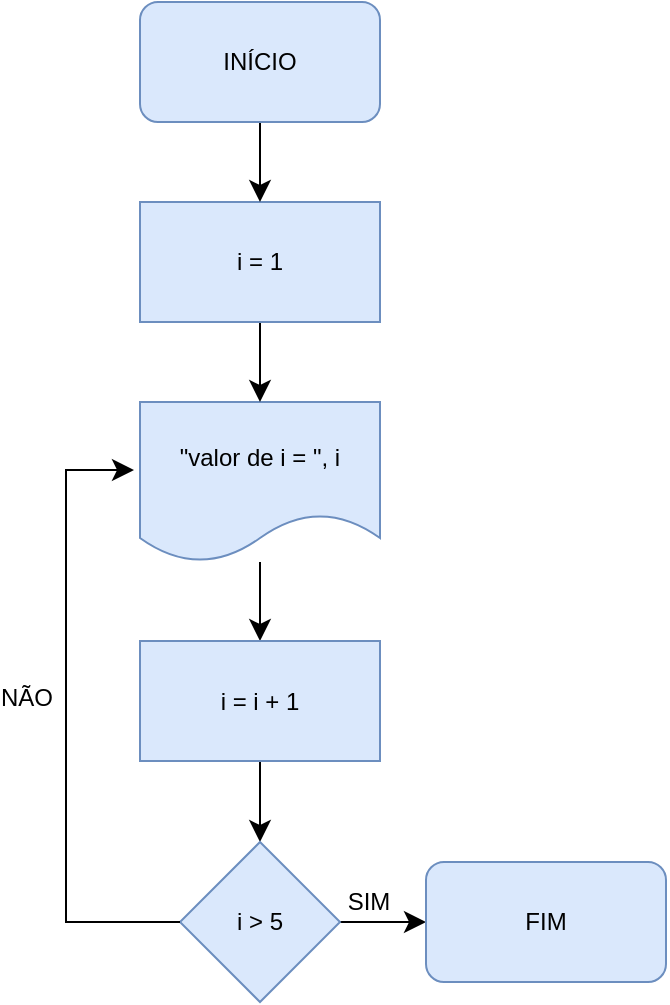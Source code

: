 <mxfile version="26.0.12">
  <diagram name="Página-1" id="ZG89Vh-_nIyCFlYWtU8B">
    <mxGraphModel dx="3052" dy="2458" grid="1" gridSize="10" guides="1" tooltips="1" connect="1" arrows="1" fold="1" page="1" pageScale="1" pageWidth="1169" pageHeight="827" math="0" shadow="0">
      <root>
        <mxCell id="0" />
        <mxCell id="1" parent="0" />
        <mxCell id="Uvg-IymhiJ07D4PzWDys-4" value="" style="edgeStyle=none;curved=1;rounded=0;orthogonalLoop=1;jettySize=auto;html=1;fontSize=12;startSize=8;endSize=8;" parent="1" source="Uvg-IymhiJ07D4PzWDys-1" target="Uvg-IymhiJ07D4PzWDys-3" edge="1">
          <mxGeometry relative="1" as="geometry" />
        </mxCell>
        <mxCell id="Uvg-IymhiJ07D4PzWDys-1" value="&quot;valor de i = &quot;, i" style="shape=document;whiteSpace=wrap;html=1;boundedLbl=1;fillColor=#dae8fc;strokeColor=#6c8ebf;" parent="1" vertex="1">
          <mxGeometry x="-1866" y="-1290" width="120" height="80" as="geometry" />
        </mxCell>
        <mxCell id="Uvg-IymhiJ07D4PzWDys-6" value="" style="edgeStyle=none;curved=1;rounded=0;orthogonalLoop=1;jettySize=auto;html=1;fontSize=12;startSize=8;endSize=8;" parent="1" source="Uvg-IymhiJ07D4PzWDys-3" target="Uvg-IymhiJ07D4PzWDys-5" edge="1">
          <mxGeometry relative="1" as="geometry" />
        </mxCell>
        <mxCell id="Uvg-IymhiJ07D4PzWDys-3" value="i = i + 1" style="whiteSpace=wrap;html=1;fillColor=#dae8fc;strokeColor=#6c8ebf;" parent="1" vertex="1">
          <mxGeometry x="-1866" y="-1170.5" width="120" height="60" as="geometry" />
        </mxCell>
        <mxCell id="Uvg-IymhiJ07D4PzWDys-9" value="" style="edgeStyle=none;curved=1;rounded=0;orthogonalLoop=1;jettySize=auto;html=1;fontSize=12;startSize=8;endSize=8;" parent="1" source="Uvg-IymhiJ07D4PzWDys-5" target="Uvg-IymhiJ07D4PzWDys-8" edge="1">
          <mxGeometry relative="1" as="geometry" />
        </mxCell>
        <mxCell id="Uvg-IymhiJ07D4PzWDys-10" value="SIM" style="edgeLabel;html=1;align=center;verticalAlign=middle;resizable=0;points=[];fontSize=12;labelBackgroundColor=none;" parent="Uvg-IymhiJ07D4PzWDys-9" vertex="1" connectable="0">
          <mxGeometry x="-0.34" y="-2" relative="1" as="geometry">
            <mxPoint y="-12" as="offset" />
          </mxGeometry>
        </mxCell>
        <mxCell id="Uvg-IymhiJ07D4PzWDys-5" value="i &amp;gt; 5" style="rhombus;whiteSpace=wrap;html=1;fillColor=#dae8fc;strokeColor=#6c8ebf;" parent="1" vertex="1">
          <mxGeometry x="-1846" y="-1070" width="80" height="80" as="geometry" />
        </mxCell>
        <mxCell id="Uvg-IymhiJ07D4PzWDys-7" style="edgeStyle=none;curved=0;rounded=0;orthogonalLoop=1;jettySize=auto;html=1;entryX=-0.025;entryY=0.425;entryDx=0;entryDy=0;entryPerimeter=0;fontSize=12;startSize=8;endSize=8;" parent="1" source="Uvg-IymhiJ07D4PzWDys-5" target="Uvg-IymhiJ07D4PzWDys-1" edge="1">
          <mxGeometry relative="1" as="geometry">
            <Array as="points">
              <mxPoint x="-1903" y="-1030" />
              <mxPoint x="-1903" y="-1256" />
            </Array>
          </mxGeometry>
        </mxCell>
        <mxCell id="Uvg-IymhiJ07D4PzWDys-12" value="NÃO" style="edgeLabel;html=1;align=center;verticalAlign=middle;resizable=0;points=[];fontSize=12;labelBackgroundColor=none;" parent="Uvg-IymhiJ07D4PzWDys-7" vertex="1" connectable="0">
          <mxGeometry x="0.068" y="1" relative="1" as="geometry">
            <mxPoint x="-19" as="offset" />
          </mxGeometry>
        </mxCell>
        <mxCell id="Uvg-IymhiJ07D4PzWDys-8" value="FIM" style="rounded=1;whiteSpace=wrap;html=1;fillColor=#dae8fc;strokeColor=#6c8ebf;" parent="1" vertex="1">
          <mxGeometry x="-1723" y="-1060" width="120" height="60" as="geometry" />
        </mxCell>
        <mxCell id="Uvg-IymhiJ07D4PzWDys-16" style="edgeStyle=none;curved=1;rounded=0;orthogonalLoop=1;jettySize=auto;html=1;entryX=0.5;entryY=0;entryDx=0;entryDy=0;fontSize=12;startSize=8;endSize=8;" parent="1" source="Uvg-IymhiJ07D4PzWDys-13" target="Uvg-IymhiJ07D4PzWDys-1" edge="1">
          <mxGeometry relative="1" as="geometry" />
        </mxCell>
        <mxCell id="Uvg-IymhiJ07D4PzWDys-13" value="i = 1" style="rounded=0;whiteSpace=wrap;html=1;fillColor=#dae8fc;strokeColor=#6c8ebf;" parent="1" vertex="1">
          <mxGeometry x="-1866" y="-1390" width="120" height="60" as="geometry" />
        </mxCell>
        <mxCell id="Uvg-IymhiJ07D4PzWDys-18" style="edgeStyle=none;curved=1;rounded=0;orthogonalLoop=1;jettySize=auto;html=1;entryX=0.5;entryY=0;entryDx=0;entryDy=0;fontSize=12;startSize=8;endSize=8;" parent="1" source="Uvg-IymhiJ07D4PzWDys-17" target="Uvg-IymhiJ07D4PzWDys-13" edge="1">
          <mxGeometry relative="1" as="geometry" />
        </mxCell>
        <mxCell id="Uvg-IymhiJ07D4PzWDys-17" value="INÍCIO" style="rounded=1;whiteSpace=wrap;html=1;fillColor=#dae8fc;strokeColor=#6c8ebf;" parent="1" vertex="1">
          <mxGeometry x="-1866" y="-1490" width="120" height="60" as="geometry" />
        </mxCell>
      </root>
    </mxGraphModel>
  </diagram>
</mxfile>
